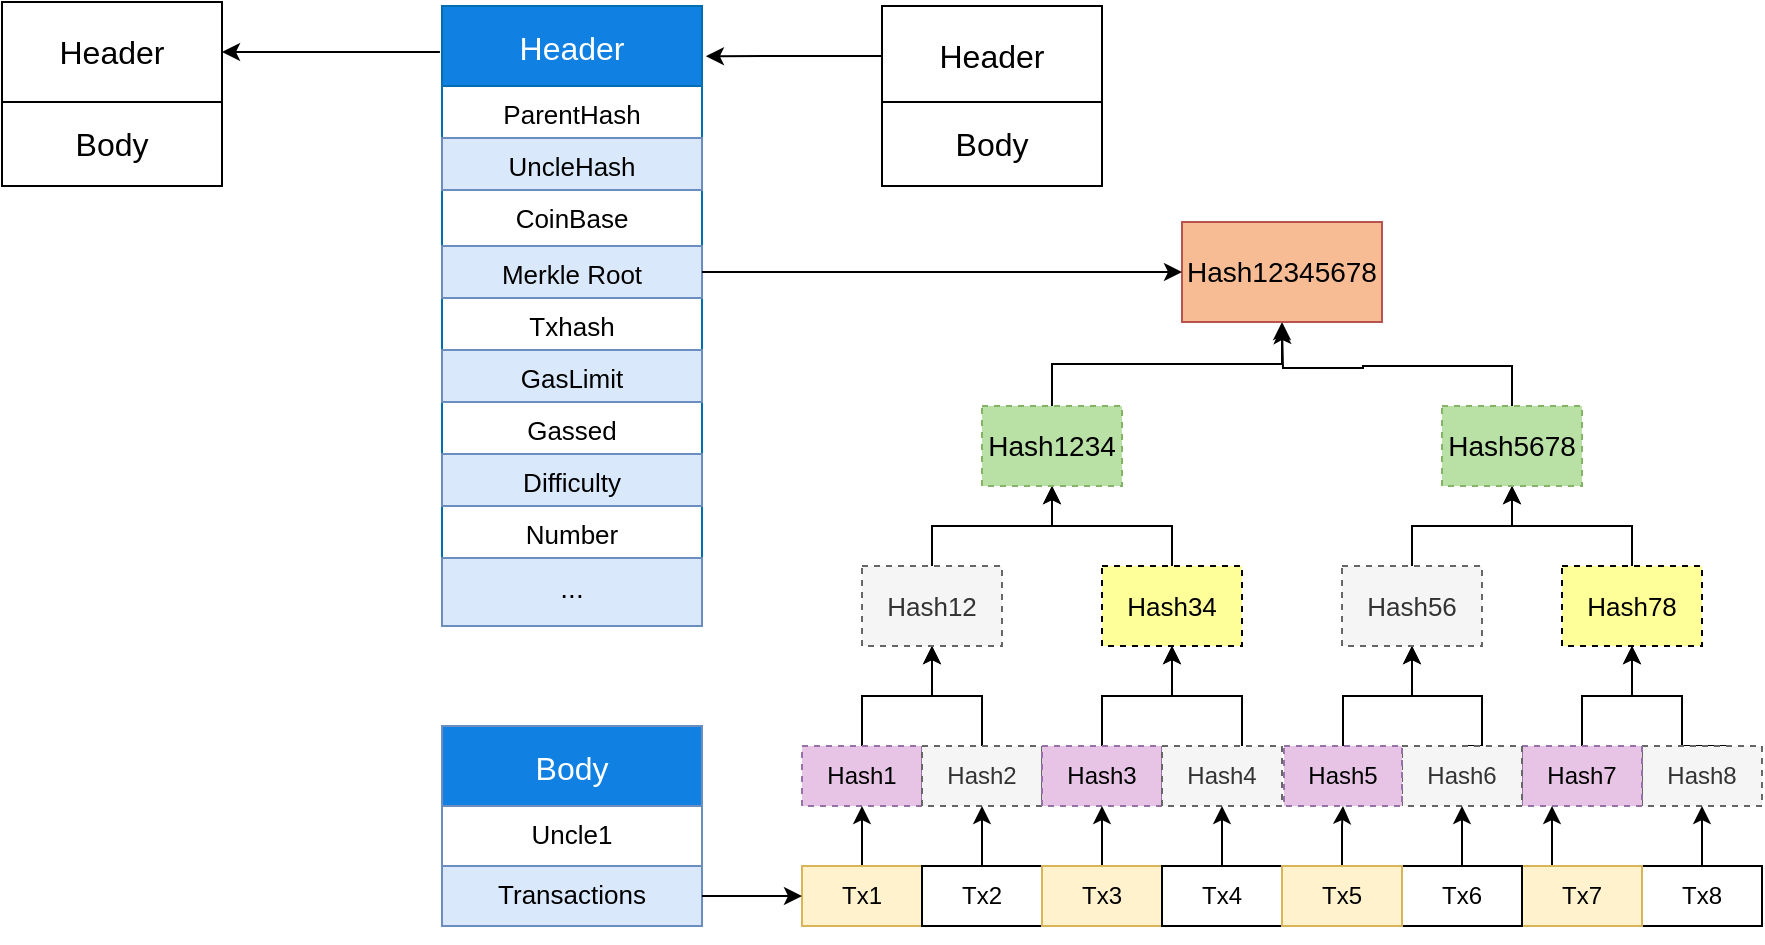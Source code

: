 <mxfile version="17.5.0" type="github">
  <diagram id="mlBxfcPXlb-do5lbTmmg" name="Page-1">
    <mxGraphModel dx="1458" dy="535" grid="1" gridSize="10" guides="1" tooltips="1" connect="1" arrows="1" fold="1" page="1" pageScale="1" pageWidth="827" pageHeight="1169" math="0" shadow="0">
      <root>
        <mxCell id="0" />
        <mxCell id="1" parent="0" />
        <mxCell id="AVAl8zed7qS3Mm3iPhcP-86" style="edgeStyle=orthogonalEdgeStyle;rounded=0;orthogonalLoop=1;jettySize=auto;html=1;entryX=0.5;entryY=1;entryDx=0;entryDy=0;" edge="1" parent="1" source="AVAl8zed7qS3Mm3iPhcP-35" target="AVAl8zed7qS3Mm3iPhcP-76">
          <mxGeometry relative="1" as="geometry" />
        </mxCell>
        <mxCell id="AVAl8zed7qS3Mm3iPhcP-35" value="Hash1" style="whiteSpace=wrap;html=1;fillColor=#E7C4E6;dashed=1;strokeColor=#9673a6;" vertex="1" parent="1">
          <mxGeometry x="280" y="390" width="60" height="30" as="geometry" />
        </mxCell>
        <mxCell id="AVAl8zed7qS3Mm3iPhcP-85" style="edgeStyle=orthogonalEdgeStyle;rounded=0;orthogonalLoop=1;jettySize=auto;html=1;entryX=0.5;entryY=1;entryDx=0;entryDy=0;" edge="1" parent="1" source="AVAl8zed7qS3Mm3iPhcP-36" target="AVAl8zed7qS3Mm3iPhcP-76">
          <mxGeometry relative="1" as="geometry" />
        </mxCell>
        <mxCell id="AVAl8zed7qS3Mm3iPhcP-36" value="Hash2" style="whiteSpace=wrap;html=1;fillColor=#f5f5f5;dashed=1;fontColor=#333333;strokeColor=#666666;" vertex="1" parent="1">
          <mxGeometry x="340" y="390" width="60" height="30" as="geometry" />
        </mxCell>
        <mxCell id="AVAl8zed7qS3Mm3iPhcP-90" style="edgeStyle=orthogonalEdgeStyle;rounded=0;orthogonalLoop=1;jettySize=auto;html=1;exitX=0.5;exitY=0;exitDx=0;exitDy=0;entryX=0.5;entryY=1;entryDx=0;entryDy=0;" edge="1" parent="1" source="AVAl8zed7qS3Mm3iPhcP-38" target="AVAl8zed7qS3Mm3iPhcP-87">
          <mxGeometry relative="1" as="geometry" />
        </mxCell>
        <mxCell id="AVAl8zed7qS3Mm3iPhcP-38" value="Hash3" style="whiteSpace=wrap;html=1;fillColor=#E7C4E6;dashed=1;strokeColor=#9673a6;" vertex="1" parent="1">
          <mxGeometry x="400" y="390" width="60" height="30" as="geometry" />
        </mxCell>
        <mxCell id="AVAl8zed7qS3Mm3iPhcP-98" style="edgeStyle=orthogonalEdgeStyle;rounded=0;orthogonalLoop=1;jettySize=auto;html=1;exitX=0.75;exitY=0;exitDx=0;exitDy=0;entryX=0.5;entryY=1;entryDx=0;entryDy=0;" edge="1" parent="1" source="AVAl8zed7qS3Mm3iPhcP-39" target="AVAl8zed7qS3Mm3iPhcP-89">
          <mxGeometry relative="1" as="geometry">
            <Array as="points">
              <mxPoint x="720" y="390" />
              <mxPoint x="720" y="365" />
              <mxPoint x="695" y="365" />
            </Array>
          </mxGeometry>
        </mxCell>
        <mxCell id="AVAl8zed7qS3Mm3iPhcP-39" value="Hash8" style="whiteSpace=wrap;html=1;fillColor=#f5f5f5;dashed=1;fontColor=#333333;strokeColor=#666666;" vertex="1" parent="1">
          <mxGeometry x="700" y="390" width="60" height="30" as="geometry" />
        </mxCell>
        <mxCell id="AVAl8zed7qS3Mm3iPhcP-96" style="edgeStyle=orthogonalEdgeStyle;rounded=0;orthogonalLoop=1;jettySize=auto;html=1;exitX=0.5;exitY=0;exitDx=0;exitDy=0;entryX=0.5;entryY=1;entryDx=0;entryDy=0;" edge="1" parent="1" source="AVAl8zed7qS3Mm3iPhcP-40" target="AVAl8zed7qS3Mm3iPhcP-89">
          <mxGeometry relative="1" as="geometry" />
        </mxCell>
        <mxCell id="AVAl8zed7qS3Mm3iPhcP-40" value="Hash7" style="whiteSpace=wrap;html=1;fillColor=#E7C4E6;dashed=1;strokeColor=#9673a6;" vertex="1" parent="1">
          <mxGeometry x="640" y="390" width="60" height="30" as="geometry" />
        </mxCell>
        <mxCell id="AVAl8zed7qS3Mm3iPhcP-95" style="edgeStyle=orthogonalEdgeStyle;rounded=0;orthogonalLoop=1;jettySize=auto;html=1;exitX=0.5;exitY=0;exitDx=0;exitDy=0;entryX=0.5;entryY=1;entryDx=0;entryDy=0;" edge="1" parent="1" source="AVAl8zed7qS3Mm3iPhcP-41" target="AVAl8zed7qS3Mm3iPhcP-88">
          <mxGeometry relative="1" as="geometry">
            <Array as="points">
              <mxPoint x="620" y="390" />
              <mxPoint x="620" y="365" />
              <mxPoint x="585" y="365" />
            </Array>
          </mxGeometry>
        </mxCell>
        <mxCell id="AVAl8zed7qS3Mm3iPhcP-41" value="Hash6" style="whiteSpace=wrap;html=1;fillColor=#f5f5f5;dashed=1;fontColor=#333333;strokeColor=#666666;" vertex="1" parent="1">
          <mxGeometry x="580" y="390" width="60" height="30" as="geometry" />
        </mxCell>
        <mxCell id="AVAl8zed7qS3Mm3iPhcP-94" style="edgeStyle=orthogonalEdgeStyle;rounded=0;orthogonalLoop=1;jettySize=auto;html=1;exitX=0.5;exitY=0;exitDx=0;exitDy=0;entryX=0.5;entryY=1;entryDx=0;entryDy=0;" edge="1" parent="1" source="AVAl8zed7qS3Mm3iPhcP-42" target="AVAl8zed7qS3Mm3iPhcP-88">
          <mxGeometry relative="1" as="geometry" />
        </mxCell>
        <mxCell id="AVAl8zed7qS3Mm3iPhcP-42" value="Hash5" style="whiteSpace=wrap;html=1;fillColor=#E7C4E6;dashed=1;strokeColor=#9673a6;" vertex="1" parent="1">
          <mxGeometry x="521" y="390" width="59" height="30" as="geometry" />
        </mxCell>
        <mxCell id="AVAl8zed7qS3Mm3iPhcP-91" style="edgeStyle=orthogonalEdgeStyle;rounded=0;orthogonalLoop=1;jettySize=auto;html=1;entryX=0.5;entryY=1;entryDx=0;entryDy=0;" edge="1" parent="1" source="AVAl8zed7qS3Mm3iPhcP-43" target="AVAl8zed7qS3Mm3iPhcP-87">
          <mxGeometry relative="1" as="geometry">
            <Array as="points">
              <mxPoint x="500" y="365" />
              <mxPoint x="465" y="365" />
            </Array>
          </mxGeometry>
        </mxCell>
        <mxCell id="AVAl8zed7qS3Mm3iPhcP-43" value="Hash4" style="whiteSpace=wrap;html=1;fillColor=#f5f5f5;dashed=1;fontColor=#333333;strokeColor=#666666;" vertex="1" parent="1">
          <mxGeometry x="460" y="390" width="60" height="30" as="geometry" />
        </mxCell>
        <mxCell id="AVAl8zed7qS3Mm3iPhcP-62" value="" style="edgeStyle=orthogonalEdgeStyle;rounded=0;orthogonalLoop=1;jettySize=auto;html=1;entryX=0.5;entryY=1;entryDx=0;entryDy=0;" edge="1" parent="1" source="AVAl8zed7qS3Mm3iPhcP-46" target="AVAl8zed7qS3Mm3iPhcP-35">
          <mxGeometry relative="1" as="geometry">
            <Array as="points">
              <mxPoint x="310" y="440" />
              <mxPoint x="310" y="440" />
            </Array>
          </mxGeometry>
        </mxCell>
        <mxCell id="AVAl8zed7qS3Mm3iPhcP-46" value="Tx1" style="whiteSpace=wrap;html=1;fillColor=#fff2cc;strokeColor=#d6b656;" vertex="1" parent="1">
          <mxGeometry x="280" y="450" width="60" height="30" as="geometry" />
        </mxCell>
        <mxCell id="AVAl8zed7qS3Mm3iPhcP-64" style="edgeStyle=orthogonalEdgeStyle;rounded=0;orthogonalLoop=1;jettySize=auto;html=1;" edge="1" parent="1" source="AVAl8zed7qS3Mm3iPhcP-47" target="AVAl8zed7qS3Mm3iPhcP-36">
          <mxGeometry relative="1" as="geometry" />
        </mxCell>
        <mxCell id="AVAl8zed7qS3Mm3iPhcP-47" value="Tx2" style="whiteSpace=wrap;html=1;" vertex="1" parent="1">
          <mxGeometry x="340" y="450" width="60" height="30" as="geometry" />
        </mxCell>
        <mxCell id="AVAl8zed7qS3Mm3iPhcP-65" style="edgeStyle=orthogonalEdgeStyle;rounded=0;orthogonalLoop=1;jettySize=auto;html=1;entryX=0.5;entryY=1;entryDx=0;entryDy=0;" edge="1" parent="1" source="AVAl8zed7qS3Mm3iPhcP-48" target="AVAl8zed7qS3Mm3iPhcP-38">
          <mxGeometry relative="1" as="geometry" />
        </mxCell>
        <mxCell id="AVAl8zed7qS3Mm3iPhcP-48" value="Tx3" style="whiteSpace=wrap;html=1;fillColor=#fff2cc;strokeColor=#d6b656;" vertex="1" parent="1">
          <mxGeometry x="400" y="450" width="60" height="30" as="geometry" />
        </mxCell>
        <mxCell id="AVAl8zed7qS3Mm3iPhcP-66" value="" style="edgeStyle=orthogonalEdgeStyle;rounded=0;orthogonalLoop=1;jettySize=auto;html=1;" edge="1" parent="1" source="AVAl8zed7qS3Mm3iPhcP-51" target="AVAl8zed7qS3Mm3iPhcP-43">
          <mxGeometry relative="1" as="geometry" />
        </mxCell>
        <mxCell id="AVAl8zed7qS3Mm3iPhcP-51" value="Tx4" style="whiteSpace=wrap;html=1;fillColor=default;" vertex="1" parent="1">
          <mxGeometry x="460" y="450" width="60" height="30" as="geometry" />
        </mxCell>
        <mxCell id="AVAl8zed7qS3Mm3iPhcP-71" style="edgeStyle=orthogonalEdgeStyle;rounded=0;orthogonalLoop=1;jettySize=auto;html=1;entryX=0.5;entryY=1;entryDx=0;entryDy=0;" edge="1" parent="1" source="AVAl8zed7qS3Mm3iPhcP-52" target="AVAl8zed7qS3Mm3iPhcP-39">
          <mxGeometry relative="1" as="geometry" />
        </mxCell>
        <mxCell id="AVAl8zed7qS3Mm3iPhcP-52" value="Tx8" style="whiteSpace=wrap;html=1;fillColor=default;" vertex="1" parent="1">
          <mxGeometry x="700" y="450" width="60" height="30" as="geometry" />
        </mxCell>
        <mxCell id="AVAl8zed7qS3Mm3iPhcP-74" style="edgeStyle=orthogonalEdgeStyle;rounded=0;orthogonalLoop=1;jettySize=auto;html=1;entryX=0.25;entryY=1;entryDx=0;entryDy=0;" edge="1" parent="1" source="AVAl8zed7qS3Mm3iPhcP-53" target="AVAl8zed7qS3Mm3iPhcP-40">
          <mxGeometry relative="1" as="geometry">
            <Array as="points">
              <mxPoint x="655" y="430" />
              <mxPoint x="655" y="430" />
            </Array>
          </mxGeometry>
        </mxCell>
        <mxCell id="AVAl8zed7qS3Mm3iPhcP-53" value="Tx7" style="whiteSpace=wrap;html=1;fillColor=#fff2cc;strokeColor=#d6b656;" vertex="1" parent="1">
          <mxGeometry x="640" y="450" width="60" height="30" as="geometry" />
        </mxCell>
        <mxCell id="AVAl8zed7qS3Mm3iPhcP-69" style="edgeStyle=orthogonalEdgeStyle;rounded=0;orthogonalLoop=1;jettySize=auto;html=1;entryX=0.5;entryY=1;entryDx=0;entryDy=0;" edge="1" parent="1" source="AVAl8zed7qS3Mm3iPhcP-54" target="AVAl8zed7qS3Mm3iPhcP-41">
          <mxGeometry relative="1" as="geometry" />
        </mxCell>
        <mxCell id="AVAl8zed7qS3Mm3iPhcP-54" value="Tx6" style="whiteSpace=wrap;html=1;fillColor=default;" vertex="1" parent="1">
          <mxGeometry x="580" y="450" width="60" height="30" as="geometry" />
        </mxCell>
        <mxCell id="AVAl8zed7qS3Mm3iPhcP-67" style="edgeStyle=orthogonalEdgeStyle;rounded=0;orthogonalLoop=1;jettySize=auto;html=1;entryX=0.5;entryY=1;entryDx=0;entryDy=0;" edge="1" parent="1" source="AVAl8zed7qS3Mm3iPhcP-55" target="AVAl8zed7qS3Mm3iPhcP-42">
          <mxGeometry relative="1" as="geometry" />
        </mxCell>
        <mxCell id="AVAl8zed7qS3Mm3iPhcP-55" value="Tx5" style="whiteSpace=wrap;html=1;fillColor=#fff2cc;strokeColor=#d6b656;" vertex="1" parent="1">
          <mxGeometry x="520" y="450" width="60" height="30" as="geometry" />
        </mxCell>
        <mxCell id="AVAl8zed7qS3Mm3iPhcP-57" style="edgeStyle=orthogonalEdgeStyle;rounded=0;orthogonalLoop=1;jettySize=auto;html=1;exitX=0.5;exitY=1;exitDx=0;exitDy=0;" edge="1" parent="1" source="AVAl8zed7qS3Mm3iPhcP-51" target="AVAl8zed7qS3Mm3iPhcP-51">
          <mxGeometry relative="1" as="geometry" />
        </mxCell>
        <mxCell id="AVAl8zed7qS3Mm3iPhcP-103" style="edgeStyle=orthogonalEdgeStyle;rounded=0;orthogonalLoop=1;jettySize=auto;html=1;exitX=0.5;exitY=0;exitDx=0;exitDy=0;entryX=0.5;entryY=1;entryDx=0;entryDy=0;" edge="1" parent="1" source="AVAl8zed7qS3Mm3iPhcP-76" target="AVAl8zed7qS3Mm3iPhcP-99">
          <mxGeometry relative="1" as="geometry" />
        </mxCell>
        <mxCell id="AVAl8zed7qS3Mm3iPhcP-76" value="&lt;font style=&quot;font-size: 13px&quot;&gt;Hash12&lt;/font&gt;" style="whiteSpace=wrap;html=1;fillColor=#f5f5f5;dashed=1;strokeColor=#666666;fontColor=#333333;" vertex="1" parent="1">
          <mxGeometry x="310" y="300" width="70" height="40" as="geometry" />
        </mxCell>
        <mxCell id="AVAl8zed7qS3Mm3iPhcP-102" style="edgeStyle=orthogonalEdgeStyle;rounded=0;orthogonalLoop=1;jettySize=auto;html=1;entryX=0.5;entryY=1;entryDx=0;entryDy=0;" edge="1" parent="1" source="AVAl8zed7qS3Mm3iPhcP-87" target="AVAl8zed7qS3Mm3iPhcP-99">
          <mxGeometry relative="1" as="geometry" />
        </mxCell>
        <mxCell id="AVAl8zed7qS3Mm3iPhcP-87" value="&lt;font style=&quot;font-size: 13px&quot;&gt;Hash34&lt;/font&gt;" style="whiteSpace=wrap;html=1;fillColor=#FFFF99;dashed=1;" vertex="1" parent="1">
          <mxGeometry x="430" y="300" width="70" height="40" as="geometry" />
        </mxCell>
        <mxCell id="AVAl8zed7qS3Mm3iPhcP-105" style="edgeStyle=orthogonalEdgeStyle;rounded=0;orthogonalLoop=1;jettySize=auto;html=1;exitX=0.5;exitY=0;exitDx=0;exitDy=0;entryX=0.5;entryY=1;entryDx=0;entryDy=0;" edge="1" parent="1" source="AVAl8zed7qS3Mm3iPhcP-88" target="AVAl8zed7qS3Mm3iPhcP-104">
          <mxGeometry relative="1" as="geometry" />
        </mxCell>
        <mxCell id="AVAl8zed7qS3Mm3iPhcP-88" value="&lt;font style=&quot;font-size: 13px&quot;&gt;Hash56&lt;/font&gt;" style="whiteSpace=wrap;html=1;fillColor=#f5f5f5;dashed=1;strokeColor=#666666;fontColor=#333333;" vertex="1" parent="1">
          <mxGeometry x="550" y="300" width="70" height="40" as="geometry" />
        </mxCell>
        <mxCell id="AVAl8zed7qS3Mm3iPhcP-106" style="edgeStyle=orthogonalEdgeStyle;rounded=0;orthogonalLoop=1;jettySize=auto;html=1;exitX=0.5;exitY=0;exitDx=0;exitDy=0;entryX=0.5;entryY=1;entryDx=0;entryDy=0;" edge="1" parent="1" source="AVAl8zed7qS3Mm3iPhcP-89" target="AVAl8zed7qS3Mm3iPhcP-104">
          <mxGeometry relative="1" as="geometry" />
        </mxCell>
        <mxCell id="AVAl8zed7qS3Mm3iPhcP-89" value="&lt;font style=&quot;font-size: 13px&quot;&gt;Hash78&lt;/font&gt;" style="whiteSpace=wrap;html=1;fillColor=#FFFF99;dashed=1;" vertex="1" parent="1">
          <mxGeometry x="660" y="300" width="70" height="40" as="geometry" />
        </mxCell>
        <mxCell id="AVAl8zed7qS3Mm3iPhcP-108" style="edgeStyle=orthogonalEdgeStyle;rounded=0;orthogonalLoop=1;jettySize=auto;html=1;exitX=0.5;exitY=0;exitDx=0;exitDy=0;entryX=0.5;entryY=1;entryDx=0;entryDy=0;" edge="1" parent="1" source="AVAl8zed7qS3Mm3iPhcP-99" target="AVAl8zed7qS3Mm3iPhcP-107">
          <mxGeometry relative="1" as="geometry" />
        </mxCell>
        <mxCell id="AVAl8zed7qS3Mm3iPhcP-99" value="&lt;font style=&quot;font-size: 14px&quot;&gt;Hash1234&lt;/font&gt;" style="whiteSpace=wrap;html=1;fillColor=#B9E0A5;dashed=1;strokeColor=#82b366;" vertex="1" parent="1">
          <mxGeometry x="370" y="220" width="70" height="40" as="geometry" />
        </mxCell>
        <mxCell id="AVAl8zed7qS3Mm3iPhcP-109" style="edgeStyle=orthogonalEdgeStyle;rounded=0;orthogonalLoop=1;jettySize=auto;html=1;exitX=0.5;exitY=0;exitDx=0;exitDy=0;" edge="1" parent="1" source="AVAl8zed7qS3Mm3iPhcP-104">
          <mxGeometry relative="1" as="geometry">
            <mxPoint x="520" y="180" as="targetPoint" />
          </mxGeometry>
        </mxCell>
        <mxCell id="AVAl8zed7qS3Mm3iPhcP-104" value="&lt;font style=&quot;font-size: 14px&quot;&gt;Hash5678&lt;/font&gt;" style="whiteSpace=wrap;html=1;fillColor=#B9E0A5;dashed=1;strokeColor=#82b366;" vertex="1" parent="1">
          <mxGeometry x="600" y="220" width="70" height="40" as="geometry" />
        </mxCell>
        <mxCell id="AVAl8zed7qS3Mm3iPhcP-107" value="&lt;font style=&quot;font-size: 14px&quot;&gt;Hash12345678&lt;/font&gt;" style="whiteSpace=wrap;html=1;fillColor=#F8BC95;strokeColor=#b85450;" vertex="1" parent="1">
          <mxGeometry x="470" y="128" width="100" height="50" as="geometry" />
        </mxCell>
        <mxCell id="AVAl8zed7qS3Mm3iPhcP-110" value="Header" style="swimlane;fontStyle=0;childLayout=stackLayout;horizontal=1;startSize=40;fillColor=#1080E2;horizontalStack=0;resizeParent=1;resizeParentMax=0;resizeLast=0;collapsible=1;marginBottom=0;fontSize=16;fontColor=#ffffff;strokeColor=#006EAF;" vertex="1" parent="1">
          <mxGeometry x="100" y="20" width="130" height="310" as="geometry">
            <mxRectangle x="80" y="210" width="80" height="26" as="alternateBounds" />
          </mxGeometry>
        </mxCell>
        <mxCell id="AVAl8zed7qS3Mm3iPhcP-111" value="ParentHash" style="text;strokeColor=none;fillColor=none;align=center;verticalAlign=top;spacingLeft=4;spacingRight=4;overflow=hidden;rotatable=0;points=[[0,0.5],[1,0.5]];portConstraint=eastwest;fontSize=13;" vertex="1" parent="AVAl8zed7qS3Mm3iPhcP-110">
          <mxGeometry y="40" width="130" height="26" as="geometry" />
        </mxCell>
        <mxCell id="AVAl8zed7qS3Mm3iPhcP-112" value="UncleHash" style="text;strokeColor=#6c8ebf;fillColor=#dae8fc;align=center;verticalAlign=top;spacingLeft=4;spacingRight=4;overflow=hidden;rotatable=0;points=[[0,0.5],[1,0.5]];portConstraint=eastwest;fontSize=13;" vertex="1" parent="AVAl8zed7qS3Mm3iPhcP-110">
          <mxGeometry y="66" width="130" height="26" as="geometry" />
        </mxCell>
        <mxCell id="AVAl8zed7qS3Mm3iPhcP-147" value="CoinBase" style="text;strokeColor=none;fillColor=none;align=center;verticalAlign=top;spacingLeft=4;spacingRight=4;overflow=hidden;rotatable=0;points=[[0,0.5],[1,0.5]];portConstraint=eastwest;fontSize=13;fontStyle=0" vertex="1" parent="AVAl8zed7qS3Mm3iPhcP-110">
          <mxGeometry y="92" width="130" height="28" as="geometry" />
        </mxCell>
        <mxCell id="AVAl8zed7qS3Mm3iPhcP-146" value="Merkle Root" style="text;strokeColor=#6c8ebf;fillColor=#dae8fc;align=center;verticalAlign=top;spacingLeft=4;spacingRight=4;overflow=hidden;rotatable=0;points=[[0,0.5],[1,0.5]];portConstraint=eastwest;fontSize=13;" vertex="1" parent="AVAl8zed7qS3Mm3iPhcP-110">
          <mxGeometry y="120" width="130" height="26" as="geometry" />
        </mxCell>
        <mxCell id="AVAl8zed7qS3Mm3iPhcP-145" value="Txhash" style="text;strokeColor=none;fillColor=none;align=center;verticalAlign=top;spacingLeft=4;spacingRight=4;overflow=hidden;rotatable=0;points=[[0,0.5],[1,0.5]];portConstraint=eastwest;fontSize=13;" vertex="1" parent="AVAl8zed7qS3Mm3iPhcP-110">
          <mxGeometry y="146" width="130" height="26" as="geometry" />
        </mxCell>
        <mxCell id="AVAl8zed7qS3Mm3iPhcP-148" value="GasLimit" style="text;strokeColor=#6c8ebf;fillColor=#dae8fc;align=center;verticalAlign=top;spacingLeft=4;spacingRight=4;overflow=hidden;rotatable=0;points=[[0,0.5],[1,0.5]];portConstraint=eastwest;fontSize=13;" vertex="1" parent="AVAl8zed7qS3Mm3iPhcP-110">
          <mxGeometry y="172" width="130" height="26" as="geometry" />
        </mxCell>
        <mxCell id="AVAl8zed7qS3Mm3iPhcP-149" value="Gassed" style="text;strokeColor=none;fillColor=none;align=center;verticalAlign=top;spacingLeft=4;spacingRight=4;overflow=hidden;rotatable=0;points=[[0,0.5],[1,0.5]];portConstraint=eastwest;fontSize=13;" vertex="1" parent="AVAl8zed7qS3Mm3iPhcP-110">
          <mxGeometry y="198" width="130" height="26" as="geometry" />
        </mxCell>
        <mxCell id="AVAl8zed7qS3Mm3iPhcP-150" value="Difficulty" style="text;strokeColor=#6c8ebf;fillColor=#dae8fc;align=center;verticalAlign=top;spacingLeft=4;spacingRight=4;overflow=hidden;rotatable=0;points=[[0,0.5],[1,0.5]];portConstraint=eastwest;fontSize=13;" vertex="1" parent="AVAl8zed7qS3Mm3iPhcP-110">
          <mxGeometry y="224" width="130" height="26" as="geometry" />
        </mxCell>
        <mxCell id="AVAl8zed7qS3Mm3iPhcP-151" value="Number" style="text;strokeColor=none;fillColor=none;align=center;verticalAlign=top;spacingLeft=4;spacingRight=4;overflow=hidden;rotatable=0;points=[[0,0.5],[1,0.5]];portConstraint=eastwest;fontSize=13;" vertex="1" parent="AVAl8zed7qS3Mm3iPhcP-110">
          <mxGeometry y="250" width="130" height="26" as="geometry" />
        </mxCell>
        <mxCell id="AVAl8zed7qS3Mm3iPhcP-113" value="..." style="text;strokeColor=#6c8ebf;fillColor=#dae8fc;align=center;verticalAlign=top;spacingLeft=4;spacingRight=4;overflow=hidden;rotatable=0;points=[[0,0.5],[1,0.5]];portConstraint=eastwest;fontSize=14;" vertex="1" parent="AVAl8zed7qS3Mm3iPhcP-110">
          <mxGeometry y="276" width="130" height="34" as="geometry" />
        </mxCell>
        <mxCell id="AVAl8zed7qS3Mm3iPhcP-152" style="edgeStyle=orthogonalEdgeStyle;rounded=0;orthogonalLoop=1;jettySize=auto;html=1;entryX=0;entryY=0.5;entryDx=0;entryDy=0;fontSize=16;" edge="1" parent="1" source="AVAl8zed7qS3Mm3iPhcP-146" target="AVAl8zed7qS3Mm3iPhcP-107">
          <mxGeometry relative="1" as="geometry" />
        </mxCell>
        <mxCell id="AVAl8zed7qS3Mm3iPhcP-153" value="Body" style="swimlane;fontStyle=0;childLayout=stackLayout;horizontal=1;startSize=40;fillColor=#1080E2;horizontalStack=0;resizeParent=1;resizeParentMax=0;resizeLast=0;collapsible=1;marginBottom=0;fontSize=16;strokeColor=#6c8ebf;fontColor=#FFFFFF;" vertex="1" parent="1">
          <mxGeometry x="100" y="380" width="130" height="100" as="geometry">
            <mxRectangle x="80" y="210" width="80" height="26" as="alternateBounds" />
          </mxGeometry>
        </mxCell>
        <mxCell id="AVAl8zed7qS3Mm3iPhcP-154" value="Uncle1" style="text;strokeColor=none;fillColor=none;align=center;verticalAlign=top;spacingLeft=4;spacingRight=4;overflow=hidden;rotatable=0;points=[[0,0.5],[1,0.5]];portConstraint=eastwest;fontSize=13;" vertex="1" parent="AVAl8zed7qS3Mm3iPhcP-153">
          <mxGeometry y="40" width="130" height="30" as="geometry" />
        </mxCell>
        <mxCell id="AVAl8zed7qS3Mm3iPhcP-155" value="Transactions" style="text;strokeColor=#6c8ebf;fillColor=#dae8fc;align=center;verticalAlign=top;spacingLeft=4;spacingRight=4;overflow=hidden;rotatable=0;points=[[0,0.5],[1,0.5]];portConstraint=eastwest;fontSize=13;" vertex="1" parent="AVAl8zed7qS3Mm3iPhcP-153">
          <mxGeometry y="70" width="130" height="30" as="geometry" />
        </mxCell>
        <mxCell id="AVAl8zed7qS3Mm3iPhcP-166" style="edgeStyle=orthogonalEdgeStyle;rounded=0;orthogonalLoop=1;jettySize=auto;html=1;exitX=1;exitY=0.5;exitDx=0;exitDy=0;fontSize=16;" edge="1" parent="1" source="AVAl8zed7qS3Mm3iPhcP-155" target="AVAl8zed7qS3Mm3iPhcP-46">
          <mxGeometry relative="1" as="geometry" />
        </mxCell>
        <mxCell id="AVAl8zed7qS3Mm3iPhcP-172" style="edgeStyle=orthogonalEdgeStyle;rounded=0;orthogonalLoop=1;jettySize=auto;html=1;entryX=1.015;entryY=0.081;entryDx=0;entryDy=0;entryPerimeter=0;fontSize=16;fontColor=#000000;" edge="1" parent="1" source="AVAl8zed7qS3Mm3iPhcP-170" target="AVAl8zed7qS3Mm3iPhcP-110">
          <mxGeometry relative="1" as="geometry" />
        </mxCell>
        <mxCell id="AVAl8zed7qS3Mm3iPhcP-170" value="Header" style="rounded=0;whiteSpace=wrap;html=1;fontSize=16;fontColor=#000000;fillColor=#FFFFFF;" vertex="1" parent="1">
          <mxGeometry x="320" y="20" width="110" height="50" as="geometry" />
        </mxCell>
        <mxCell id="AVAl8zed7qS3Mm3iPhcP-171" value="Body" style="rounded=0;whiteSpace=wrap;html=1;fontSize=16;fontColor=#000000;fillColor=#FFFFFF;" vertex="1" parent="1">
          <mxGeometry x="320" y="68" width="110" height="42" as="geometry" />
        </mxCell>
        <mxCell id="AVAl8zed7qS3Mm3iPhcP-173" value="Body" style="rounded=0;whiteSpace=wrap;html=1;fontSize=16;fontColor=#000000;fillColor=#FFFFFF;" vertex="1" parent="1">
          <mxGeometry x="-120" y="68" width="110" height="42" as="geometry" />
        </mxCell>
        <mxCell id="AVAl8zed7qS3Mm3iPhcP-174" value="Header" style="rounded=0;whiteSpace=wrap;html=1;fontSize=16;fontColor=#000000;fillColor=#FFFFFF;" vertex="1" parent="1">
          <mxGeometry x="-120" y="18" width="110" height="50" as="geometry" />
        </mxCell>
        <mxCell id="AVAl8zed7qS3Mm3iPhcP-176" value="" style="endArrow=classic;html=1;rounded=0;fontSize=16;fontColor=#000000;entryX=1;entryY=0.5;entryDx=0;entryDy=0;exitX=-0.008;exitY=0.074;exitDx=0;exitDy=0;exitPerimeter=0;" edge="1" parent="1" source="AVAl8zed7qS3Mm3iPhcP-110" target="AVAl8zed7qS3Mm3iPhcP-174">
          <mxGeometry width="50" height="50" relative="1" as="geometry">
            <mxPoint x="90" y="50" as="sourcePoint" />
            <mxPoint x="60" y="50" as="targetPoint" />
          </mxGeometry>
        </mxCell>
      </root>
    </mxGraphModel>
  </diagram>
</mxfile>
